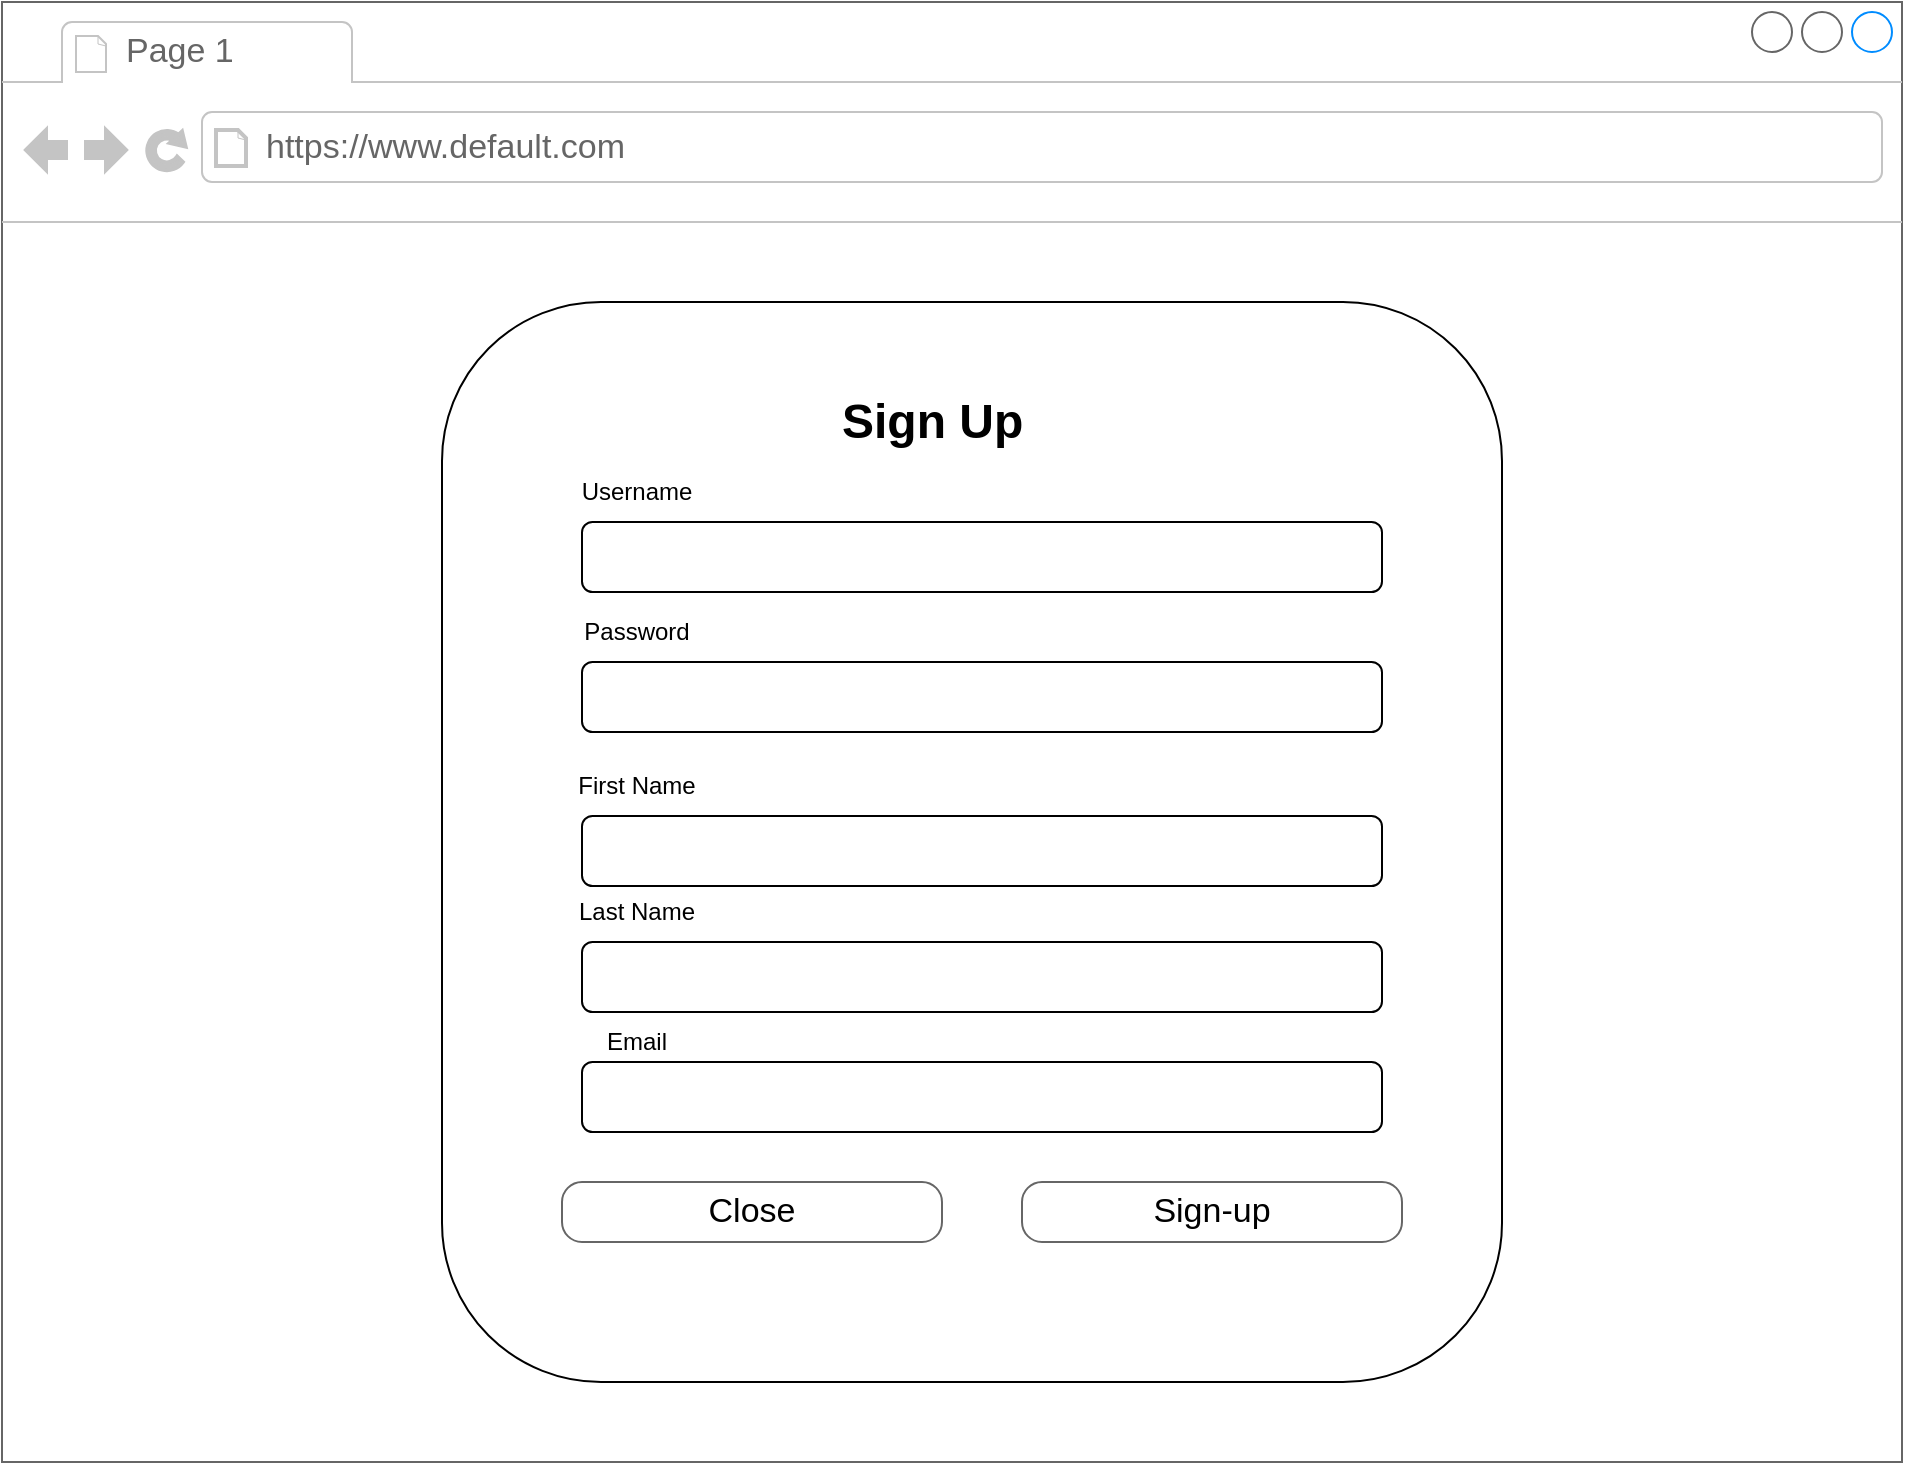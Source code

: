 <mxfile version="17.1.1" type="device"><diagram id="17GIARZ0wZbV5_vm9unI" name="Page-1"><mxGraphModel dx="1342" dy="557" grid="1" gridSize="10" guides="1" tooltips="1" connect="1" arrows="1" fold="1" page="1" pageScale="1" pageWidth="827" pageHeight="1169" math="0" shadow="0"><root><mxCell id="0"/><mxCell id="1" parent="0"/><mxCell id="Ttlr_0LO465B9LxqsO6z-1" value="" style="strokeWidth=1;shadow=0;dashed=0;align=center;html=1;shape=mxgraph.mockup.containers.browserWindow;rSize=0;strokeColor=#666666;mainText=,;recursiveResize=0;rounded=0;labelBackgroundColor=none;fontFamily=Verdana;fontSize=12" parent="1" vertex="1"><mxGeometry x="230" y="160" width="950" height="730" as="geometry"/></mxCell><mxCell id="Ttlr_0LO465B9LxqsO6z-2" value="Page 1" style="strokeWidth=1;shadow=0;dashed=0;align=center;html=1;shape=mxgraph.mockup.containers.anchor;fontSize=17;fontColor=#666666;align=left;" parent="Ttlr_0LO465B9LxqsO6z-1" vertex="1"><mxGeometry x="60" y="12" width="110" height="26" as="geometry"/></mxCell><mxCell id="Ttlr_0LO465B9LxqsO6z-3" value="https://www.default.com" style="strokeWidth=1;shadow=0;dashed=0;align=center;html=1;shape=mxgraph.mockup.containers.anchor;rSize=0;fontSize=17;fontColor=#666666;align=left;" parent="Ttlr_0LO465B9LxqsO6z-1" vertex="1"><mxGeometry x="130" y="60" width="250" height="26" as="geometry"/></mxCell><mxCell id="Ttlr_0LO465B9LxqsO6z-4" value="Section 1" style="text;html=1;points=[];align=left;verticalAlign=top;spacingTop=-4;fontSize=15;fontFamily=Verdana" parent="Ttlr_0LO465B9LxqsO6z-1" vertex="1"><mxGeometry x="350" y="230" width="170" height="30" as="geometry"/></mxCell><mxCell id="Ttlr_0LO465B9LxqsO6z-5" value="" style="rounded=1;whiteSpace=wrap;html=1;" parent="Ttlr_0LO465B9LxqsO6z-1" vertex="1"><mxGeometry x="220" y="150" width="530" height="540" as="geometry"/></mxCell><mxCell id="Ttlr_0LO465B9LxqsO6z-6" value="Close" style="strokeWidth=1;shadow=0;dashed=0;align=center;html=1;shape=mxgraph.mockup.buttons.button;strokeColor=#666666;mainText=;buttonStyle=round;fontSize=17;fontStyle=0;fillColor=none;whiteSpace=wrap;rounded=0;labelBackgroundColor=none;" parent="Ttlr_0LO465B9LxqsO6z-1" vertex="1"><mxGeometry x="280" y="590" width="190" height="30" as="geometry"/></mxCell><mxCell id="Ttlr_0LO465B9LxqsO6z-7" value="Sign-up" style="strokeWidth=1;shadow=0;dashed=0;align=center;html=1;shape=mxgraph.mockup.buttons.button;strokeColor=#666666;mainText=;buttonStyle=round;fontSize=17;fontStyle=0;fillColor=none;whiteSpace=wrap;rounded=0;labelBackgroundColor=none;" parent="Ttlr_0LO465B9LxqsO6z-1" vertex="1"><mxGeometry x="510" y="590" width="190" height="30" as="geometry"/></mxCell><mxCell id="Ttlr_0LO465B9LxqsO6z-8" value="" style="rounded=1;whiteSpace=wrap;html=1;" parent="Ttlr_0LO465B9LxqsO6z-1" vertex="1"><mxGeometry x="290" y="260" width="400" height="35" as="geometry"/></mxCell><mxCell id="Ttlr_0LO465B9LxqsO6z-9" value="&lt;h1&gt;&lt;span&gt;Sign Up&amp;nbsp;&lt;/span&gt;&lt;br&gt;&lt;/h1&gt;" style="text;html=1;strokeColor=none;fillColor=none;spacing=5;spacingTop=-20;whiteSpace=wrap;overflow=hidden;rounded=0;" parent="Ttlr_0LO465B9LxqsO6z-1" vertex="1"><mxGeometry x="415" y="190" width="190" height="40" as="geometry"/></mxCell><mxCell id="Ttlr_0LO465B9LxqsO6z-10" value="Username" style="text;html=1;strokeColor=none;fillColor=none;align=center;verticalAlign=middle;whiteSpace=wrap;rounded=0;" parent="Ttlr_0LO465B9LxqsO6z-1" vertex="1"><mxGeometry x="240" y="230" width="155" height="30" as="geometry"/></mxCell><mxCell id="Ttlr_0LO465B9LxqsO6z-11" value="Password" style="text;html=1;strokeColor=none;fillColor=none;align=center;verticalAlign=middle;whiteSpace=wrap;rounded=0;" parent="Ttlr_0LO465B9LxqsO6z-1" vertex="1"><mxGeometry x="240" y="300" width="155" height="30" as="geometry"/></mxCell><mxCell id="Ttlr_0LO465B9LxqsO6z-12" value="" style="rounded=1;whiteSpace=wrap;html=1;" parent="Ttlr_0LO465B9LxqsO6z-1" vertex="1"><mxGeometry x="290" y="330" width="400" height="35" as="geometry"/></mxCell><mxCell id="XOuCAutIG_qj5KWTyPZR-1" value="" style="rounded=1;whiteSpace=wrap;html=1;" vertex="1" parent="Ttlr_0LO465B9LxqsO6z-1"><mxGeometry x="290" y="407" width="400" height="35" as="geometry"/></mxCell><mxCell id="XOuCAutIG_qj5KWTyPZR-2" value="" style="rounded=1;whiteSpace=wrap;html=1;" vertex="1" parent="Ttlr_0LO465B9LxqsO6z-1"><mxGeometry x="290" y="470" width="400" height="35" as="geometry"/></mxCell><mxCell id="XOuCAutIG_qj5KWTyPZR-3" value="First Name" style="text;html=1;strokeColor=none;fillColor=none;align=center;verticalAlign=middle;whiteSpace=wrap;rounded=0;" vertex="1" parent="Ttlr_0LO465B9LxqsO6z-1"><mxGeometry x="240" y="377" width="155" height="30" as="geometry"/></mxCell><mxCell id="XOuCAutIG_qj5KWTyPZR-4" value="Last Name" style="text;html=1;strokeColor=none;fillColor=none;align=center;verticalAlign=middle;whiteSpace=wrap;rounded=0;" vertex="1" parent="Ttlr_0LO465B9LxqsO6z-1"><mxGeometry x="240" y="440" width="155" height="30" as="geometry"/></mxCell><mxCell id="XOuCAutIG_qj5KWTyPZR-5" value="" style="rounded=1;whiteSpace=wrap;html=1;" vertex="1" parent="Ttlr_0LO465B9LxqsO6z-1"><mxGeometry x="290" y="530" width="400" height="35" as="geometry"/></mxCell><mxCell id="XOuCAutIG_qj5KWTyPZR-6" value="Email" style="text;html=1;strokeColor=none;fillColor=none;align=center;verticalAlign=middle;whiteSpace=wrap;rounded=0;" vertex="1" parent="Ttlr_0LO465B9LxqsO6z-1"><mxGeometry x="240" y="505" width="155" height="30" as="geometry"/></mxCell></root></mxGraphModel></diagram></mxfile>